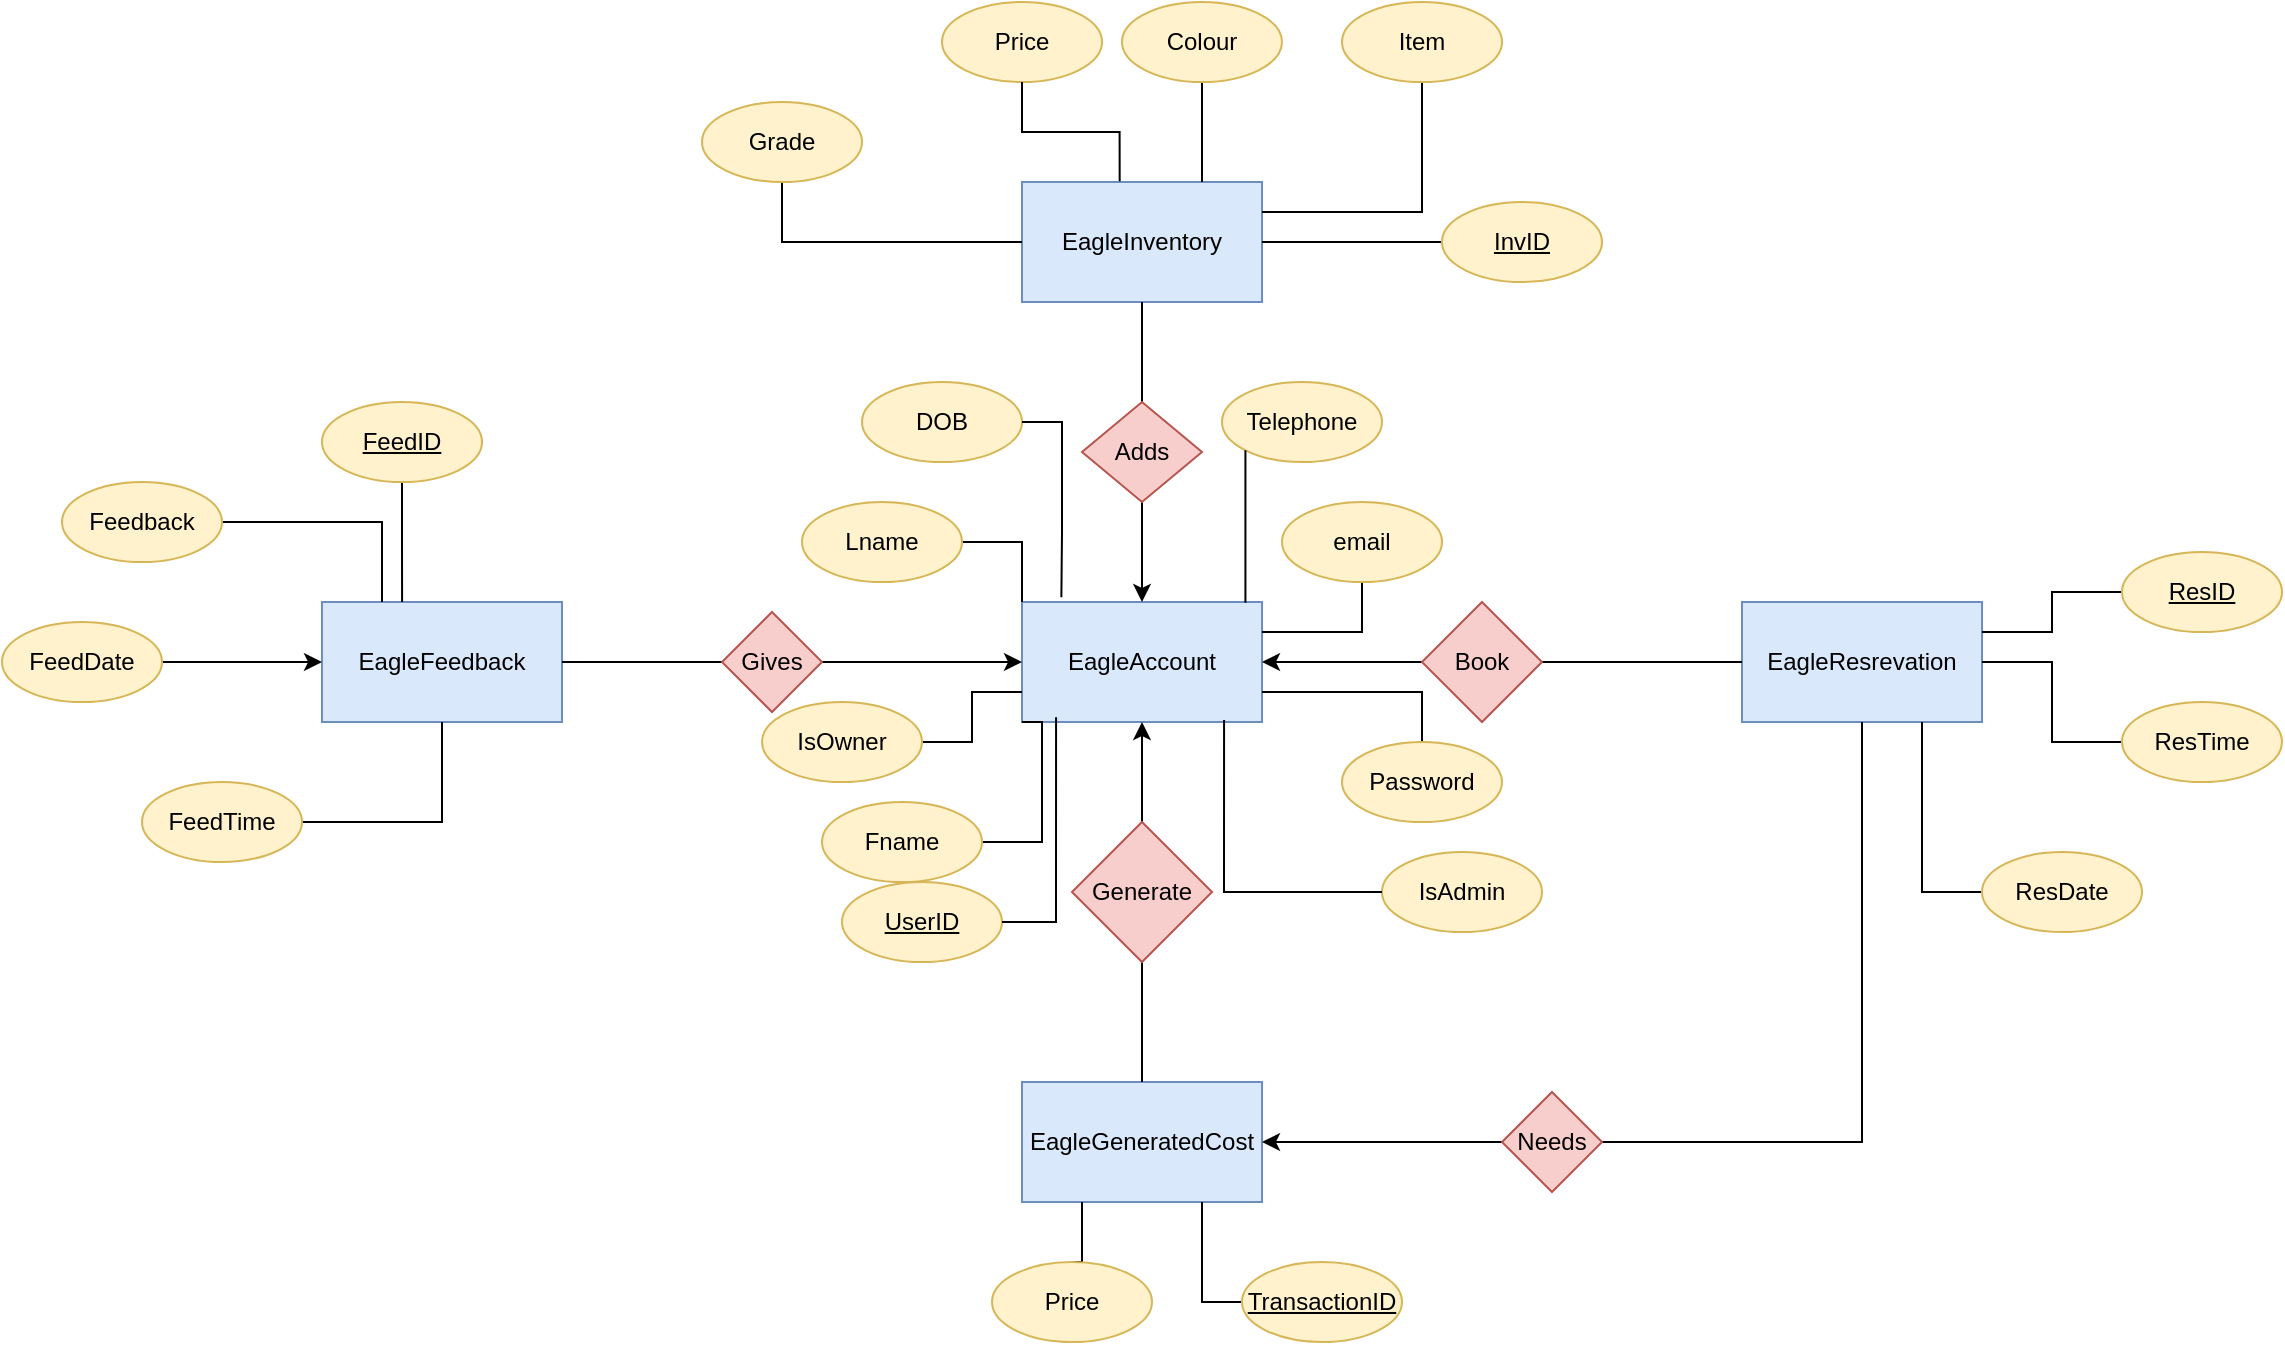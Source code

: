 <mxfile version="24.8.6">
  <diagram name="Page-1" id="yoS0N-DTvNPpqEnKKfFx">
    <mxGraphModel dx="2185" dy="671" grid="1" gridSize="10" guides="1" tooltips="1" connect="1" arrows="1" fold="1" page="1" pageScale="1" pageWidth="850" pageHeight="1100" math="0" shadow="0">
      <root>
        <mxCell id="0" />
        <mxCell id="1" parent="0" />
        <mxCell id="uK9fZR5ONA7Qq86j6XnF-1" value="EagleAccount" style="rounded=0;whiteSpace=wrap;html=1;fillColor=#dae8fc;strokeColor=#6c8ebf;" parent="1" vertex="1">
          <mxGeometry x="360" y="320" width="120" height="60" as="geometry" />
        </mxCell>
        <mxCell id="uK9fZR5ONA7Qq86j6XnF-2" value="EagleResrevation" style="rounded=0;whiteSpace=wrap;html=1;fillColor=#dae8fc;strokeColor=#6c8ebf;" parent="1" vertex="1">
          <mxGeometry x="720" y="320" width="120" height="60" as="geometry" />
        </mxCell>
        <mxCell id="uK9fZR5ONA7Qq86j6XnF-3" value="EagleFeedbac&lt;span style=&quot;background-color: initial;&quot;&gt;k&lt;/span&gt;" style="rounded=0;whiteSpace=wrap;html=1;fillColor=#dae8fc;strokeColor=#6c8ebf;" parent="1" vertex="1">
          <mxGeometry x="10" y="320" width="120" height="60" as="geometry" />
        </mxCell>
        <mxCell id="uK9fZR5ONA7Qq86j6XnF-4" value="EagleInventory" style="rounded=0;whiteSpace=wrap;html=1;fillColor=#dae8fc;strokeColor=#6c8ebf;" parent="1" vertex="1">
          <mxGeometry x="360" y="110" width="120" height="60" as="geometry" />
        </mxCell>
        <mxCell id="uK9fZR5ONA7Qq86j6XnF-10" style="edgeStyle=orthogonalEdgeStyle;rounded=0;orthogonalLoop=1;jettySize=auto;html=1;exitX=1;exitY=0.5;exitDx=0;exitDy=0;entryX=0;entryY=0.5;entryDx=0;entryDy=0;" parent="1" source="uK9fZR5ONA7Qq86j6XnF-5" target="uK9fZR5ONA7Qq86j6XnF-1" edge="1">
          <mxGeometry relative="1" as="geometry" />
        </mxCell>
        <mxCell id="uK9fZR5ONA7Qq86j6XnF-11" style="edgeStyle=orthogonalEdgeStyle;rounded=0;orthogonalLoop=1;jettySize=auto;html=1;exitX=0;exitY=0.5;exitDx=0;exitDy=0;entryX=1;entryY=0.5;entryDx=0;entryDy=0;endArrow=none;endFill=0;" parent="1" source="uK9fZR5ONA7Qq86j6XnF-5" target="uK9fZR5ONA7Qq86j6XnF-3" edge="1">
          <mxGeometry relative="1" as="geometry" />
        </mxCell>
        <mxCell id="uK9fZR5ONA7Qq86j6XnF-5" value="Gives" style="rhombus;whiteSpace=wrap;html=1;fillColor=#f8cecc;strokeColor=#b85450;" parent="1" vertex="1">
          <mxGeometry x="210" y="325" width="50" height="50" as="geometry" />
        </mxCell>
        <mxCell id="uK9fZR5ONA7Qq86j6XnF-8" style="edgeStyle=orthogonalEdgeStyle;rounded=0;orthogonalLoop=1;jettySize=auto;html=1;exitX=1;exitY=0.5;exitDx=0;exitDy=0;entryX=0;entryY=0.5;entryDx=0;entryDy=0;endArrow=none;endFill=0;" parent="1" source="uK9fZR5ONA7Qq86j6XnF-6" target="uK9fZR5ONA7Qq86j6XnF-2" edge="1">
          <mxGeometry relative="1" as="geometry" />
        </mxCell>
        <mxCell id="uK9fZR5ONA7Qq86j6XnF-9" style="edgeStyle=orthogonalEdgeStyle;rounded=0;orthogonalLoop=1;jettySize=auto;html=1;exitX=0;exitY=0.5;exitDx=0;exitDy=0;entryX=1;entryY=0.5;entryDx=0;entryDy=0;" parent="1" source="uK9fZR5ONA7Qq86j6XnF-6" target="uK9fZR5ONA7Qq86j6XnF-1" edge="1">
          <mxGeometry relative="1" as="geometry" />
        </mxCell>
        <mxCell id="uK9fZR5ONA7Qq86j6XnF-6" value="Book" style="rhombus;whiteSpace=wrap;html=1;fillColor=#f8cecc;strokeColor=#b85450;" parent="1" vertex="1">
          <mxGeometry x="560" y="320" width="60" height="60" as="geometry" />
        </mxCell>
        <mxCell id="uK9fZR5ONA7Qq86j6XnF-12" style="edgeStyle=orthogonalEdgeStyle;rounded=0;orthogonalLoop=1;jettySize=auto;html=1;entryX=0.5;entryY=0;entryDx=0;entryDy=0;" parent="1" source="uK9fZR5ONA7Qq86j6XnF-7" target="uK9fZR5ONA7Qq86j6XnF-1" edge="1">
          <mxGeometry relative="1" as="geometry" />
        </mxCell>
        <mxCell id="uK9fZR5ONA7Qq86j6XnF-14" style="edgeStyle=orthogonalEdgeStyle;rounded=0;orthogonalLoop=1;jettySize=auto;html=1;exitX=0.5;exitY=0;exitDx=0;exitDy=0;entryX=0.5;entryY=1;entryDx=0;entryDy=0;endArrow=none;endFill=0;" parent="1" source="uK9fZR5ONA7Qq86j6XnF-7" target="uK9fZR5ONA7Qq86j6XnF-4" edge="1">
          <mxGeometry relative="1" as="geometry" />
        </mxCell>
        <mxCell id="uK9fZR5ONA7Qq86j6XnF-7" value="Adds" style="rhombus;whiteSpace=wrap;html=1;fillColor=#f8cecc;strokeColor=#b85450;" parent="1" vertex="1">
          <mxGeometry x="390" y="220" width="60" height="50" as="geometry" />
        </mxCell>
        <mxCell id="uK9fZR5ONA7Qq86j6XnF-15" value="EagleGeneratedCost" style="rounded=0;whiteSpace=wrap;html=1;fillColor=#dae8fc;strokeColor=#6c8ebf;" parent="1" vertex="1">
          <mxGeometry x="360" y="560" width="120" height="60" as="geometry" />
        </mxCell>
        <mxCell id="uK9fZR5ONA7Qq86j6XnF-17" style="edgeStyle=orthogonalEdgeStyle;rounded=0;orthogonalLoop=1;jettySize=auto;html=1;" parent="1" source="uK9fZR5ONA7Qq86j6XnF-16" target="uK9fZR5ONA7Qq86j6XnF-1" edge="1">
          <mxGeometry relative="1" as="geometry" />
        </mxCell>
        <mxCell id="uK9fZR5ONA7Qq86j6XnF-18" style="edgeStyle=orthogonalEdgeStyle;rounded=0;orthogonalLoop=1;jettySize=auto;html=1;exitX=0.5;exitY=1;exitDx=0;exitDy=0;entryX=0.5;entryY=0;entryDx=0;entryDy=0;endArrow=none;endFill=0;" parent="1" source="uK9fZR5ONA7Qq86j6XnF-16" target="uK9fZR5ONA7Qq86j6XnF-15" edge="1">
          <mxGeometry relative="1" as="geometry" />
        </mxCell>
        <mxCell id="uK9fZR5ONA7Qq86j6XnF-16" value="Generate" style="rhombus;whiteSpace=wrap;html=1;fillColor=#f8cecc;strokeColor=#b85450;" parent="1" vertex="1">
          <mxGeometry x="385" y="430" width="70" height="70" as="geometry" />
        </mxCell>
        <mxCell id="uK9fZR5ONA7Qq86j6XnF-60" style="edgeStyle=orthogonalEdgeStyle;rounded=0;orthogonalLoop=1;jettySize=auto;html=1;exitX=0.5;exitY=0;exitDx=0;exitDy=0;entryX=0.25;entryY=1;entryDx=0;entryDy=0;endArrow=none;endFill=0;" parent="1" source="uK9fZR5ONA7Qq86j6XnF-19" target="uK9fZR5ONA7Qq86j6XnF-15" edge="1">
          <mxGeometry relative="1" as="geometry" />
        </mxCell>
        <mxCell id="uK9fZR5ONA7Qq86j6XnF-19" value="Price" style="ellipse;whiteSpace=wrap;html=1;fillColor=#fff2cc;strokeColor=#d6b656;" parent="1" vertex="1">
          <mxGeometry x="345" y="650" width="80" height="40" as="geometry" />
        </mxCell>
        <mxCell id="uK9fZR5ONA7Qq86j6XnF-59" style="edgeStyle=orthogonalEdgeStyle;rounded=0;orthogonalLoop=1;jettySize=auto;html=1;exitX=0;exitY=0.5;exitDx=0;exitDy=0;entryX=0.75;entryY=1;entryDx=0;entryDy=0;endArrow=none;endFill=0;" parent="1" source="uK9fZR5ONA7Qq86j6XnF-21" target="uK9fZR5ONA7Qq86j6XnF-15" edge="1">
          <mxGeometry relative="1" as="geometry" />
        </mxCell>
        <mxCell id="uK9fZR5ONA7Qq86j6XnF-21" value="&lt;u&gt;TransactionID&lt;/u&gt;" style="ellipse;whiteSpace=wrap;html=1;fillColor=#fff2cc;strokeColor=#d6b656;" parent="1" vertex="1">
          <mxGeometry x="470" y="650" width="80" height="40" as="geometry" />
        </mxCell>
        <mxCell id="uK9fZR5ONA7Qq86j6XnF-62" style="edgeStyle=orthogonalEdgeStyle;rounded=0;orthogonalLoop=1;jettySize=auto;html=1;exitX=0.5;exitY=1;exitDx=0;exitDy=0;entryX=1;entryY=0.25;entryDx=0;entryDy=0;endArrow=none;endFill=0;" parent="1" source="uK9fZR5ONA7Qq86j6XnF-22" target="uK9fZR5ONA7Qq86j6XnF-4" edge="1">
          <mxGeometry relative="1" as="geometry" />
        </mxCell>
        <mxCell id="uK9fZR5ONA7Qq86j6XnF-22" value="Item" style="ellipse;whiteSpace=wrap;html=1;fillColor=#fff2cc;strokeColor=#d6b656;" parent="1" vertex="1">
          <mxGeometry x="520" y="20" width="80" height="40" as="geometry" />
        </mxCell>
        <mxCell id="uK9fZR5ONA7Qq86j6XnF-63" style="edgeStyle=orthogonalEdgeStyle;rounded=0;orthogonalLoop=1;jettySize=auto;html=1;exitX=0.5;exitY=1;exitDx=0;exitDy=0;entryX=0.75;entryY=0;entryDx=0;entryDy=0;endArrow=none;endFill=0;" parent="1" source="uK9fZR5ONA7Qq86j6XnF-23" target="uK9fZR5ONA7Qq86j6XnF-4" edge="1">
          <mxGeometry relative="1" as="geometry" />
        </mxCell>
        <mxCell id="uK9fZR5ONA7Qq86j6XnF-23" value="Colour" style="ellipse;whiteSpace=wrap;html=1;fillColor=#fff2cc;strokeColor=#d6b656;" parent="1" vertex="1">
          <mxGeometry x="410" y="20" width="80" height="40" as="geometry" />
        </mxCell>
        <mxCell id="uK9fZR5ONA7Qq86j6XnF-24" value="Price" style="ellipse;whiteSpace=wrap;html=1;fillColor=#fff2cc;strokeColor=#d6b656;" parent="1" vertex="1">
          <mxGeometry x="320" y="20" width="80" height="40" as="geometry" />
        </mxCell>
        <mxCell id="uK9fZR5ONA7Qq86j6XnF-53" style="edgeStyle=orthogonalEdgeStyle;rounded=0;orthogonalLoop=1;jettySize=auto;html=1;exitX=0;exitY=0.5;exitDx=0;exitDy=0;entryX=0.75;entryY=1;entryDx=0;entryDy=0;endArrow=none;endFill=0;" parent="1" source="uK9fZR5ONA7Qq86j6XnF-25" target="uK9fZR5ONA7Qq86j6XnF-2" edge="1">
          <mxGeometry relative="1" as="geometry" />
        </mxCell>
        <mxCell id="uK9fZR5ONA7Qq86j6XnF-25" value="ResDate" style="ellipse;whiteSpace=wrap;html=1;fillColor=#fff2cc;strokeColor=#d6b656;" parent="1" vertex="1">
          <mxGeometry x="840" y="445" width="80" height="40" as="geometry" />
        </mxCell>
        <mxCell id="uK9fZR5ONA7Qq86j6XnF-66" style="edgeStyle=orthogonalEdgeStyle;rounded=0;orthogonalLoop=1;jettySize=auto;html=1;exitX=1;exitY=0.5;exitDx=0;exitDy=0;entryX=0.5;entryY=1;entryDx=0;entryDy=0;endArrow=none;endFill=0;" parent="1" source="uK9fZR5ONA7Qq86j6XnF-26" target="uK9fZR5ONA7Qq86j6XnF-3" edge="1">
          <mxGeometry relative="1" as="geometry" />
        </mxCell>
        <mxCell id="uK9fZR5ONA7Qq86j6XnF-26" value="FeedTime" style="ellipse;whiteSpace=wrap;html=1;fillColor=#fff2cc;strokeColor=#d6b656;" parent="1" vertex="1">
          <mxGeometry x="-80" y="410" width="80" height="40" as="geometry" />
        </mxCell>
        <mxCell id="uK9fZR5ONA7Qq86j6XnF-68" style="edgeStyle=orthogonalEdgeStyle;rounded=0;orthogonalLoop=1;jettySize=auto;html=1;exitX=1;exitY=0.5;exitDx=0;exitDy=0;entryX=0;entryY=0.5;entryDx=0;entryDy=0;" parent="1" source="uK9fZR5ONA7Qq86j6XnF-27" target="uK9fZR5ONA7Qq86j6XnF-3" edge="1">
          <mxGeometry relative="1" as="geometry" />
        </mxCell>
        <mxCell id="uK9fZR5ONA7Qq86j6XnF-27" value="FeedDate" style="ellipse;whiteSpace=wrap;html=1;fillColor=#fff2cc;strokeColor=#d6b656;" parent="1" vertex="1">
          <mxGeometry x="-150" y="330" width="80" height="40" as="geometry" />
        </mxCell>
        <mxCell id="uK9fZR5ONA7Qq86j6XnF-69" style="edgeStyle=orthogonalEdgeStyle;rounded=0;orthogonalLoop=1;jettySize=auto;html=1;exitX=1;exitY=0.5;exitDx=0;exitDy=0;entryX=0.25;entryY=0;entryDx=0;entryDy=0;endArrow=none;endFill=0;" parent="1" source="uK9fZR5ONA7Qq86j6XnF-28" target="uK9fZR5ONA7Qq86j6XnF-3" edge="1">
          <mxGeometry relative="1" as="geometry" />
        </mxCell>
        <mxCell id="uK9fZR5ONA7Qq86j6XnF-28" value="Feedback" style="ellipse;whiteSpace=wrap;html=1;fillColor=#fff2cc;strokeColor=#d6b656;" parent="1" vertex="1">
          <mxGeometry x="-120" y="260" width="80" height="40" as="geometry" />
        </mxCell>
        <mxCell id="uK9fZR5ONA7Qq86j6XnF-54" style="edgeStyle=orthogonalEdgeStyle;rounded=0;orthogonalLoop=1;jettySize=auto;html=1;exitX=0;exitY=0.5;exitDx=0;exitDy=0;entryX=1;entryY=0.5;entryDx=0;entryDy=0;endArrow=none;endFill=0;" parent="1" source="uK9fZR5ONA7Qq86j6XnF-30" target="uK9fZR5ONA7Qq86j6XnF-2" edge="1">
          <mxGeometry relative="1" as="geometry" />
        </mxCell>
        <mxCell id="uK9fZR5ONA7Qq86j6XnF-30" value="ResTime" style="ellipse;whiteSpace=wrap;html=1;fillColor=#fff2cc;strokeColor=#d6b656;" parent="1" vertex="1">
          <mxGeometry x="910" y="370" width="80" height="40" as="geometry" />
        </mxCell>
        <mxCell id="uK9fZR5ONA7Qq86j6XnF-55" style="edgeStyle=orthogonalEdgeStyle;rounded=0;orthogonalLoop=1;jettySize=auto;html=1;exitX=0;exitY=0.5;exitDx=0;exitDy=0;entryX=1;entryY=0.25;entryDx=0;entryDy=0;endArrow=none;endFill=0;" parent="1" source="uK9fZR5ONA7Qq86j6XnF-31" target="uK9fZR5ONA7Qq86j6XnF-2" edge="1">
          <mxGeometry relative="1" as="geometry" />
        </mxCell>
        <mxCell id="uK9fZR5ONA7Qq86j6XnF-31" value="&lt;u&gt;ResID&lt;/u&gt;" style="ellipse;whiteSpace=wrap;html=1;fillColor=#fff2cc;strokeColor=#d6b656;" parent="1" vertex="1">
          <mxGeometry x="910" y="295" width="80" height="40" as="geometry" />
        </mxCell>
        <mxCell id="uK9fZR5ONA7Qq86j6XnF-61" style="edgeStyle=orthogonalEdgeStyle;rounded=0;orthogonalLoop=1;jettySize=auto;html=1;exitX=0;exitY=0.5;exitDx=0;exitDy=0;entryX=1;entryY=0.5;entryDx=0;entryDy=0;endArrow=none;endFill=0;" parent="1" source="uK9fZR5ONA7Qq86j6XnF-32" target="uK9fZR5ONA7Qq86j6XnF-4" edge="1">
          <mxGeometry relative="1" as="geometry" />
        </mxCell>
        <mxCell id="uK9fZR5ONA7Qq86j6XnF-32" value="&lt;u&gt;InvID&lt;/u&gt;" style="ellipse;whiteSpace=wrap;html=1;fillColor=#fff2cc;strokeColor=#d6b656;" parent="1" vertex="1">
          <mxGeometry x="570" y="120" width="80" height="40" as="geometry" />
        </mxCell>
        <mxCell id="uK9fZR5ONA7Qq86j6XnF-44" style="edgeStyle=orthogonalEdgeStyle;rounded=0;orthogonalLoop=1;jettySize=auto;html=1;exitX=0.5;exitY=0;exitDx=0;exitDy=0;entryX=1;entryY=0.75;entryDx=0;entryDy=0;endArrow=none;endFill=0;" parent="1" source="uK9fZR5ONA7Qq86j6XnF-33" target="uK9fZR5ONA7Qq86j6XnF-1" edge="1">
          <mxGeometry relative="1" as="geometry" />
        </mxCell>
        <mxCell id="uK9fZR5ONA7Qq86j6XnF-33" value="Password" style="ellipse;whiteSpace=wrap;html=1;fillColor=#fff2cc;strokeColor=#d6b656;" parent="1" vertex="1">
          <mxGeometry x="520" y="390" width="80" height="40" as="geometry" />
        </mxCell>
        <mxCell id="uK9fZR5ONA7Qq86j6XnF-34" value="IsAdmin" style="ellipse;whiteSpace=wrap;html=1;fillColor=#fff2cc;strokeColor=#d6b656;" parent="1" vertex="1">
          <mxGeometry x="540" y="445" width="80" height="40" as="geometry" />
        </mxCell>
        <mxCell id="uK9fZR5ONA7Qq86j6XnF-47" style="edgeStyle=orthogonalEdgeStyle;rounded=0;orthogonalLoop=1;jettySize=auto;html=1;exitX=1;exitY=0.5;exitDx=0;exitDy=0;entryX=0;entryY=1;entryDx=0;entryDy=0;endArrow=none;endFill=0;" parent="1" source="uK9fZR5ONA7Qq86j6XnF-35" target="uK9fZR5ONA7Qq86j6XnF-1" edge="1">
          <mxGeometry relative="1" as="geometry">
            <Array as="points">
              <mxPoint x="370" y="440" />
              <mxPoint x="370" y="380" />
            </Array>
          </mxGeometry>
        </mxCell>
        <mxCell id="uK9fZR5ONA7Qq86j6XnF-35" value="Fname" style="ellipse;whiteSpace=wrap;html=1;fillColor=#fff2cc;strokeColor=#d6b656;" parent="1" vertex="1">
          <mxGeometry x="260" y="420" width="80" height="40" as="geometry" />
        </mxCell>
        <mxCell id="uK9fZR5ONA7Qq86j6XnF-36" value="&lt;u&gt;UserID&lt;/u&gt;" style="ellipse;whiteSpace=wrap;html=1;fillColor=#fff2cc;strokeColor=#d6b656;" parent="1" vertex="1">
          <mxGeometry x="270" y="460" width="80" height="40" as="geometry" />
        </mxCell>
        <mxCell id="uK9fZR5ONA7Qq86j6XnF-48" style="edgeStyle=orthogonalEdgeStyle;rounded=0;orthogonalLoop=1;jettySize=auto;html=1;exitX=1;exitY=0.5;exitDx=0;exitDy=0;entryX=0;entryY=0;entryDx=0;entryDy=0;endArrow=none;endFill=0;" parent="1" source="uK9fZR5ONA7Qq86j6XnF-37" target="uK9fZR5ONA7Qq86j6XnF-1" edge="1">
          <mxGeometry relative="1" as="geometry" />
        </mxCell>
        <mxCell id="uK9fZR5ONA7Qq86j6XnF-37" value="Lname" style="ellipse;whiteSpace=wrap;html=1;fillColor=#fff2cc;strokeColor=#d6b656;" parent="1" vertex="1">
          <mxGeometry x="250" y="270" width="80" height="40" as="geometry" />
        </mxCell>
        <mxCell id="uK9fZR5ONA7Qq86j6XnF-38" value="DOB" style="ellipse;whiteSpace=wrap;html=1;fillColor=#fff2cc;strokeColor=#d6b656;" parent="1" vertex="1">
          <mxGeometry x="280" y="210" width="80" height="40" as="geometry" />
        </mxCell>
        <mxCell id="uK9fZR5ONA7Qq86j6XnF-39" value="Telephone" style="ellipse;whiteSpace=wrap;html=1;fillColor=#fff2cc;strokeColor=#d6b656;" parent="1" vertex="1">
          <mxGeometry x="460" y="210" width="80" height="40" as="geometry" />
        </mxCell>
        <mxCell id="uK9fZR5ONA7Qq86j6XnF-50" style="edgeStyle=orthogonalEdgeStyle;rounded=0;orthogonalLoop=1;jettySize=auto;html=1;exitX=0.5;exitY=1;exitDx=0;exitDy=0;entryX=1;entryY=0.25;entryDx=0;entryDy=0;endArrow=none;endFill=0;" parent="1" source="uK9fZR5ONA7Qq86j6XnF-40" target="uK9fZR5ONA7Qq86j6XnF-1" edge="1">
          <mxGeometry relative="1" as="geometry" />
        </mxCell>
        <mxCell id="uK9fZR5ONA7Qq86j6XnF-40" value="email" style="ellipse;whiteSpace=wrap;html=1;fillColor=#fff2cc;strokeColor=#d6b656;" parent="1" vertex="1">
          <mxGeometry x="490" y="270" width="80" height="40" as="geometry" />
        </mxCell>
        <mxCell id="uK9fZR5ONA7Qq86j6XnF-42" style="edgeStyle=orthogonalEdgeStyle;rounded=0;orthogonalLoop=1;jettySize=auto;html=1;exitX=0;exitY=0.5;exitDx=0;exitDy=0;entryX=1;entryY=0.5;entryDx=0;entryDy=0;" parent="1" source="uK9fZR5ONA7Qq86j6XnF-41" target="uK9fZR5ONA7Qq86j6XnF-15" edge="1">
          <mxGeometry relative="1" as="geometry" />
        </mxCell>
        <mxCell id="uK9fZR5ONA7Qq86j6XnF-43" style="edgeStyle=orthogonalEdgeStyle;rounded=0;orthogonalLoop=1;jettySize=auto;html=1;exitX=1;exitY=0.5;exitDx=0;exitDy=0;entryX=0.5;entryY=1;entryDx=0;entryDy=0;endArrow=none;endFill=0;" parent="1" source="uK9fZR5ONA7Qq86j6XnF-41" target="uK9fZR5ONA7Qq86j6XnF-2" edge="1">
          <mxGeometry relative="1" as="geometry" />
        </mxCell>
        <mxCell id="uK9fZR5ONA7Qq86j6XnF-41" value="Needs" style="rhombus;whiteSpace=wrap;html=1;fillColor=#f8cecc;strokeColor=#b85450;" parent="1" vertex="1">
          <mxGeometry x="600" y="565" width="50" height="50" as="geometry" />
        </mxCell>
        <mxCell id="uK9fZR5ONA7Qq86j6XnF-45" style="edgeStyle=orthogonalEdgeStyle;rounded=0;orthogonalLoop=1;jettySize=auto;html=1;entryX=0.842;entryY=0.983;entryDx=0;entryDy=0;entryPerimeter=0;endArrow=none;endFill=0;" parent="1" source="uK9fZR5ONA7Qq86j6XnF-34" target="uK9fZR5ONA7Qq86j6XnF-1" edge="1">
          <mxGeometry relative="1" as="geometry" />
        </mxCell>
        <mxCell id="uK9fZR5ONA7Qq86j6XnF-46" style="edgeStyle=orthogonalEdgeStyle;rounded=0;orthogonalLoop=1;jettySize=auto;html=1;exitX=1;exitY=0.5;exitDx=0;exitDy=0;entryX=0.142;entryY=0.961;entryDx=0;entryDy=0;entryPerimeter=0;endArrow=none;endFill=0;" parent="1" source="uK9fZR5ONA7Qq86j6XnF-36" target="uK9fZR5ONA7Qq86j6XnF-1" edge="1">
          <mxGeometry relative="1" as="geometry" />
        </mxCell>
        <mxCell id="uK9fZR5ONA7Qq86j6XnF-49" style="edgeStyle=orthogonalEdgeStyle;rounded=0;orthogonalLoop=1;jettySize=auto;html=1;exitX=1;exitY=0.5;exitDx=0;exitDy=0;entryX=0.164;entryY=-0.039;entryDx=0;entryDy=0;entryPerimeter=0;endArrow=none;endFill=0;" parent="1" source="uK9fZR5ONA7Qq86j6XnF-38" target="uK9fZR5ONA7Qq86j6XnF-1" edge="1">
          <mxGeometry relative="1" as="geometry" />
        </mxCell>
        <mxCell id="uK9fZR5ONA7Qq86j6XnF-52" style="edgeStyle=orthogonalEdgeStyle;rounded=0;orthogonalLoop=1;jettySize=auto;html=1;exitX=0;exitY=1;exitDx=0;exitDy=0;entryX=0.931;entryY=0.006;entryDx=0;entryDy=0;entryPerimeter=0;endArrow=none;endFill=0;" parent="1" source="uK9fZR5ONA7Qq86j6XnF-39" target="uK9fZR5ONA7Qq86j6XnF-1" edge="1">
          <mxGeometry relative="1" as="geometry" />
        </mxCell>
        <mxCell id="uK9fZR5ONA7Qq86j6XnF-64" style="edgeStyle=orthogonalEdgeStyle;rounded=0;orthogonalLoop=1;jettySize=auto;html=1;exitX=0.5;exitY=1;exitDx=0;exitDy=0;entryX=0.407;entryY=-0.006;entryDx=0;entryDy=0;entryPerimeter=0;endArrow=none;endFill=0;" parent="1" source="uK9fZR5ONA7Qq86j6XnF-24" target="uK9fZR5ONA7Qq86j6XnF-4" edge="1">
          <mxGeometry relative="1" as="geometry" />
        </mxCell>
        <mxCell id="uK9fZR5ONA7Qq86j6XnF-70" style="edgeStyle=orthogonalEdgeStyle;rounded=0;orthogonalLoop=1;jettySize=auto;html=1;exitX=0.5;exitY=1;exitDx=0;exitDy=0;endArrow=none;endFill=0;" parent="1" source="uK9fZR5ONA7Qq86j6XnF-65" edge="1">
          <mxGeometry relative="1" as="geometry">
            <mxPoint x="50.048" y="320" as="targetPoint" />
          </mxGeometry>
        </mxCell>
        <mxCell id="uK9fZR5ONA7Qq86j6XnF-65" value="&lt;u&gt;FeedID&lt;/u&gt;" style="ellipse;whiteSpace=wrap;html=1;fillColor=#fff2cc;strokeColor=#d6b656;" parent="1" vertex="1">
          <mxGeometry x="10" y="220" width="80" height="40" as="geometry" />
        </mxCell>
        <mxCell id="uK9fZR5ONA7Qq86j6XnF-72" style="edgeStyle=orthogonalEdgeStyle;rounded=0;orthogonalLoop=1;jettySize=auto;html=1;exitX=0.5;exitY=1;exitDx=0;exitDy=0;entryX=0;entryY=0.5;entryDx=0;entryDy=0;endArrow=none;endFill=0;" parent="1" source="uK9fZR5ONA7Qq86j6XnF-71" target="uK9fZR5ONA7Qq86j6XnF-4" edge="1">
          <mxGeometry relative="1" as="geometry" />
        </mxCell>
        <mxCell id="uK9fZR5ONA7Qq86j6XnF-71" value="Grade" style="ellipse;whiteSpace=wrap;html=1;fillColor=#fff2cc;strokeColor=#d6b656;" parent="1" vertex="1">
          <mxGeometry x="200" y="70" width="80" height="40" as="geometry" />
        </mxCell>
        <mxCell id="zPSdHtvBQnruKFJcRZPF-2" style="edgeStyle=orthogonalEdgeStyle;rounded=0;orthogonalLoop=1;jettySize=auto;html=1;exitX=1;exitY=0.5;exitDx=0;exitDy=0;entryX=0;entryY=0.75;entryDx=0;entryDy=0;endArrow=none;endFill=0;" edge="1" parent="1" source="zPSdHtvBQnruKFJcRZPF-1" target="uK9fZR5ONA7Qq86j6XnF-1">
          <mxGeometry relative="1" as="geometry" />
        </mxCell>
        <mxCell id="zPSdHtvBQnruKFJcRZPF-1" value="IsOwner" style="ellipse;whiteSpace=wrap;html=1;fillColor=#fff2cc;strokeColor=#d6b656;" vertex="1" parent="1">
          <mxGeometry x="230" y="370" width="80" height="40" as="geometry" />
        </mxCell>
      </root>
    </mxGraphModel>
  </diagram>
</mxfile>
